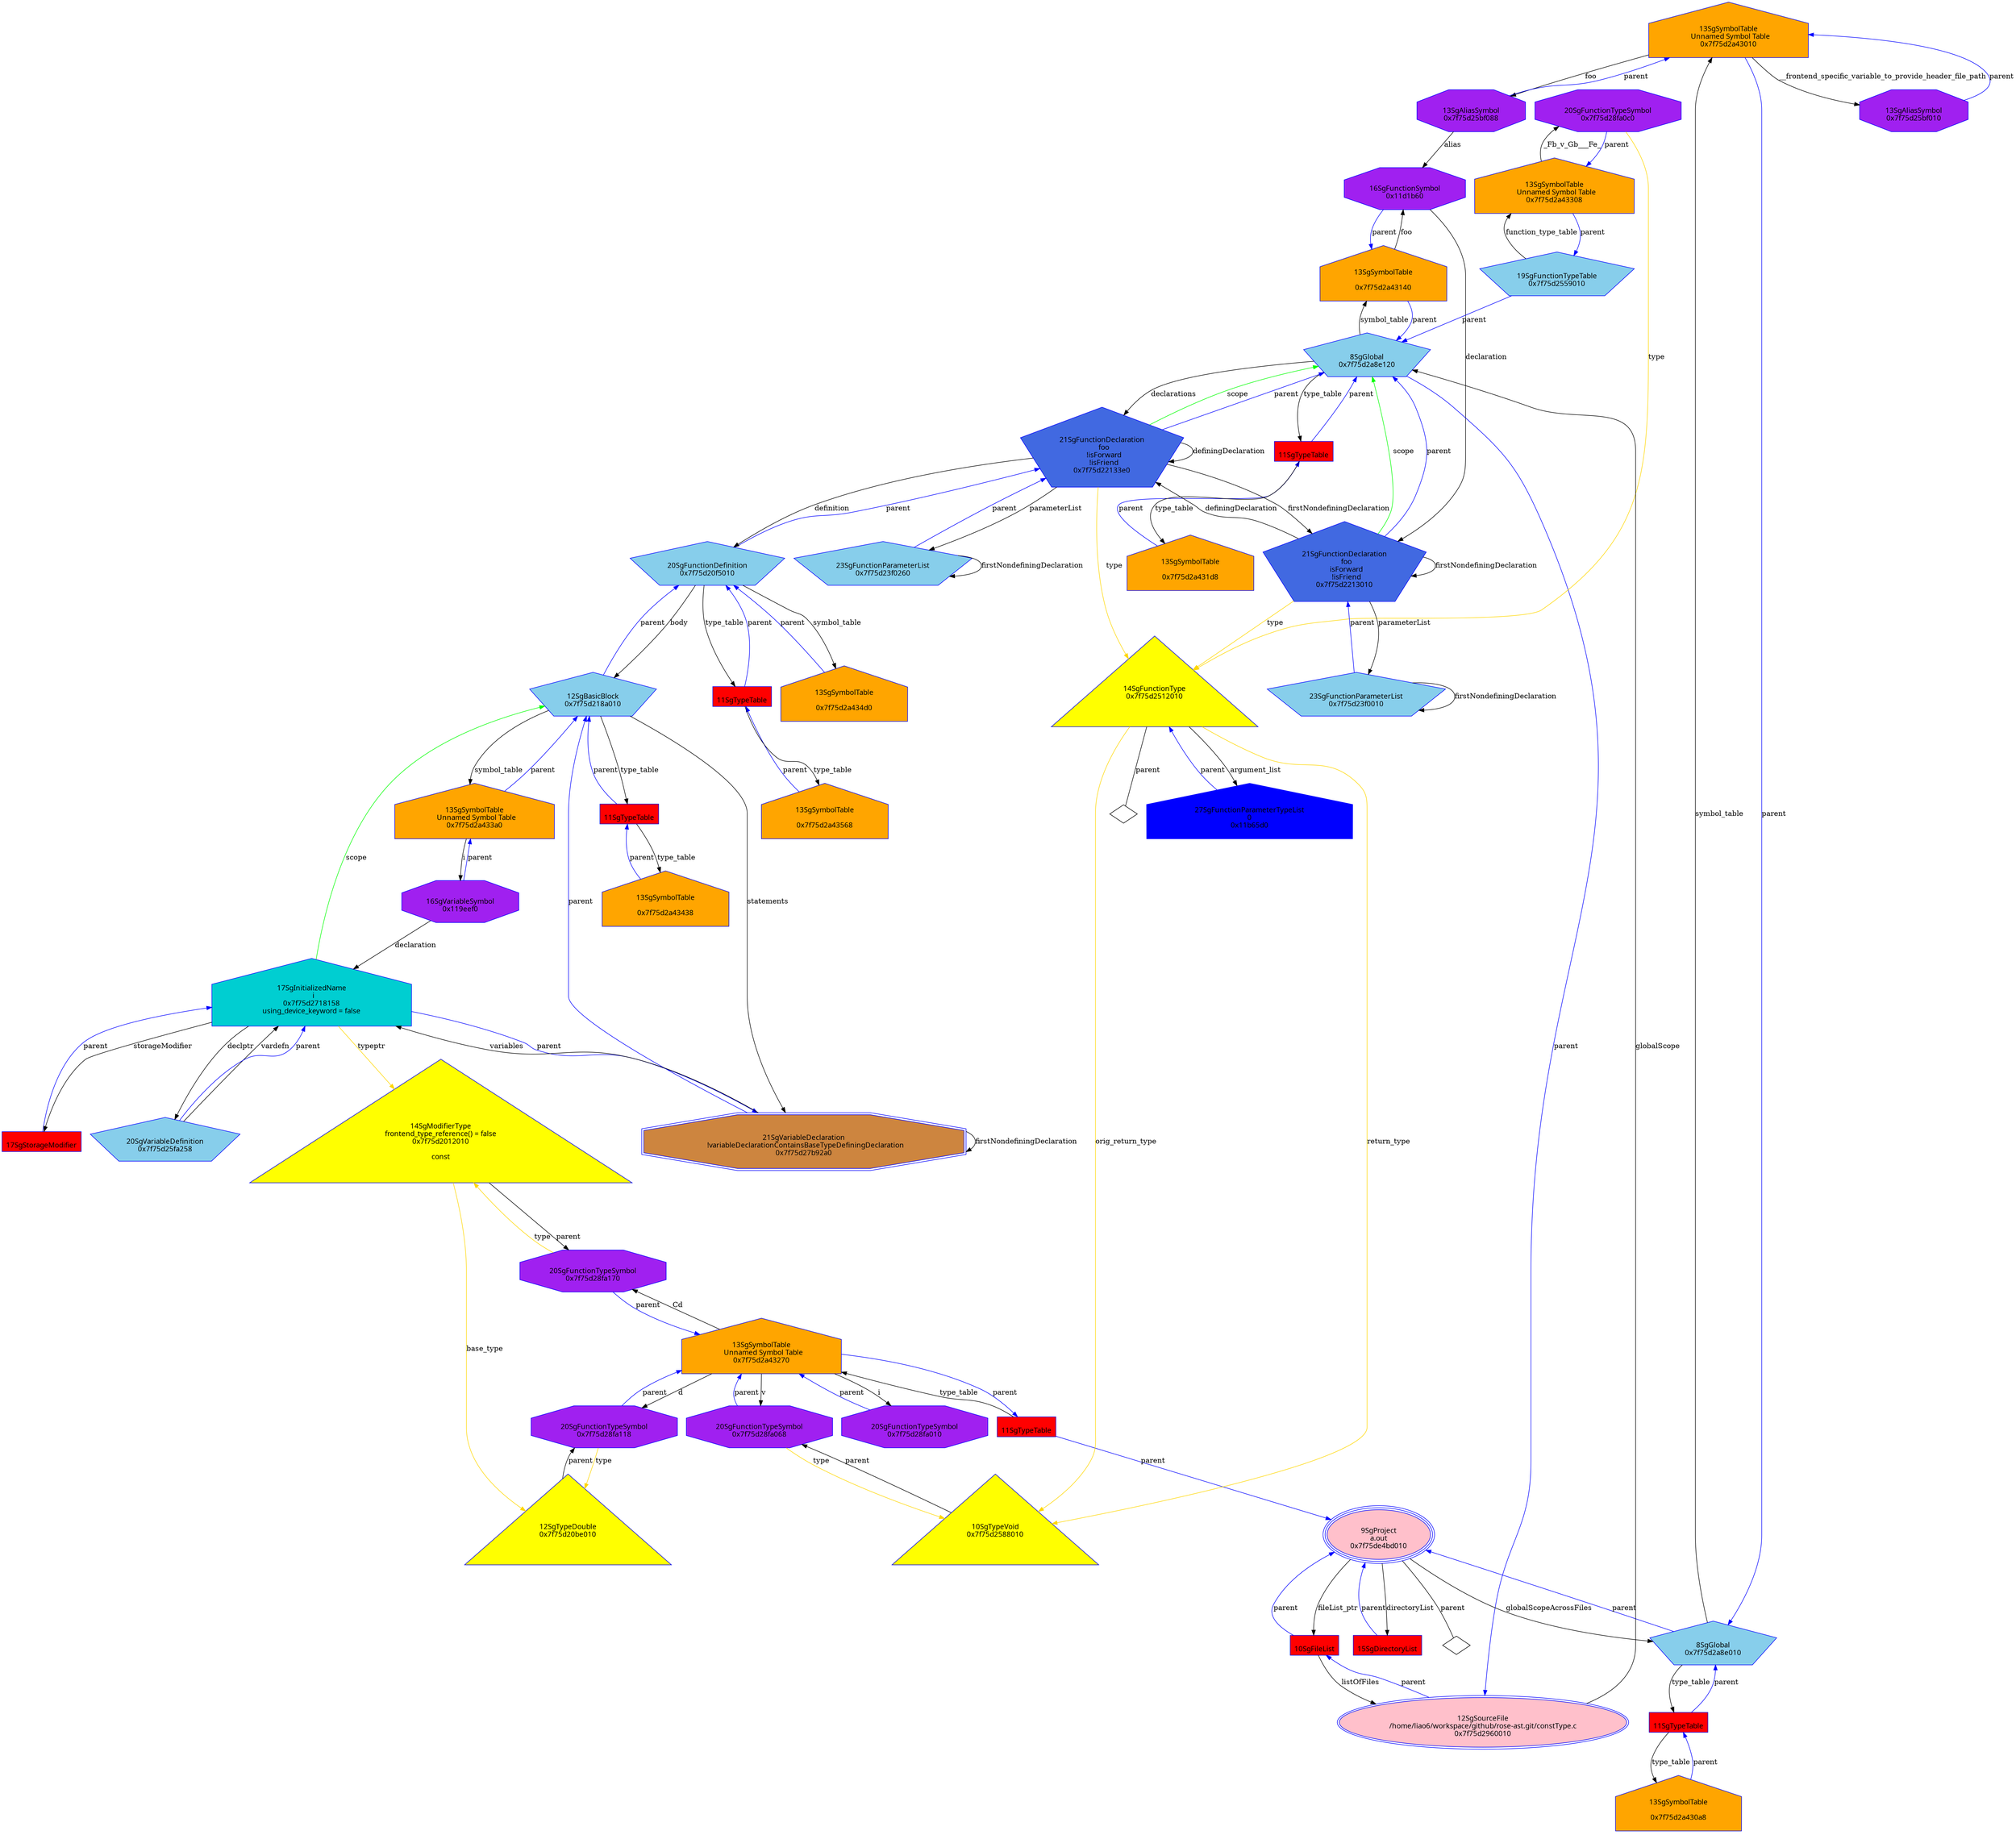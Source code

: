 digraph "GconstType.c_WholeAST.dot" {
"0x7f75d2a43010"[label="\n13SgSymbolTable\n  Unnamed Symbol Table\n  0x7f75d2a43010  " shape=house,regular=0,URL="\N",tooltip="more info at \N",sides=5,peripheries=1,color="blue",fillcolor=orange,fontname="7x13bold",fontcolor=black,style=filled];
"0x7f75d2a43010" -> "0x7f75d25bf088"[label="foo" dir=forward ];
"0x7f75d2a43010" -> "0x7f75d25bf010"[label="__frontend_specific_variable_to_provide_header_file_path" dir=forward ];
"0x7f75d2a43010" -> "0x7f75d2a8e010"[label="parent" color="blue" dir=forward ];
"0x7f75d2a430a8"[label="\n13SgSymbolTable\n  \n  0x7f75d2a430a8  " shape=house,regular=0,URL="\N",tooltip="more info at \N",sides=5,peripheries=1,color="blue",fillcolor=orange,fontname="7x13bold",fontcolor=black,style=filled];
"0x7f75d2a430a8" -> "0x10f11a0"[label="parent" color="blue" dir=forward ];
"0x7f75d2a43140"[label="\n13SgSymbolTable\n  \n  0x7f75d2a43140  " shape=house,regular=0,URL="\N",tooltip="more info at \N",sides=5,peripheries=1,color="blue",fillcolor=orange,fontname="7x13bold",fontcolor=black,style=filled];
"0x7f75d2a43140" -> "0x11d1b60"[label="foo" dir=forward ];
"0x7f75d2a43140" -> "0x7f75d2a8e120"[label="parent" color="blue" dir=forward ];
"0x7f75d2a431d8"[label="\n13SgSymbolTable\n  \n  0x7f75d2a431d8  " shape=house,regular=0,URL="\N",tooltip="more info at \N",sides=5,peripheries=1,color="blue",fillcolor=orange,fontname="7x13bold",fontcolor=black,style=filled];
"0x7f75d2a431d8" -> "0x10f11c8"[label="parent" color="blue" dir=forward ];
"0x7f75d2a43270"[label="\n13SgSymbolTable\n  Unnamed Symbol Table\n  0x7f75d2a43270  " shape=house,regular=0,URL="\N",tooltip="more info at \N",sides=5,peripheries=1,color="blue",fillcolor=orange,fontname="7x13bold",fontcolor=black,style=filled];
"0x7f75d2a43270" -> "0x7f75d28fa170"[label="Cd" dir=forward ];
"0x7f75d2a43270" -> "0x7f75d28fa118"[label="d" dir=forward ];
"0x7f75d2a43270" -> "0x7f75d28fa068"[label="v" dir=forward ];
"0x7f75d2a43270" -> "0x7f75d28fa010"[label="i" dir=forward ];
"0x7f75d2a43270" -> "0x10f11f0"[label="parent" color="blue" dir=forward ];
"0x7f75d2a43308"[label="\n13SgSymbolTable\n  Unnamed Symbol Table\n  0x7f75d2a43308  " shape=house,regular=0,URL="\N",tooltip="more info at \N",sides=5,peripheries=1,color="blue",fillcolor=orange,fontname="7x13bold",fontcolor=black,style=filled];
"0x7f75d2a43308" -> "0x7f75d28fa0c0"[label="_Fb_v_Gb___Fe_" dir=forward ];
"0x7f75d2a43308" -> "0x7f75d2559010"[label="parent" color="blue" dir=forward ];
"0x7f75d2a433a0"[label="\n13SgSymbolTable\n  Unnamed Symbol Table\n  0x7f75d2a433a0  " shape=house,regular=0,URL="\N",tooltip="more info at \N",sides=5,peripheries=1,color="blue",fillcolor=orange,fontname="7x13bold",fontcolor=black,style=filled];
"0x7f75d2a433a0" -> "0x119eef0"[label="i" dir=forward ];
"0x7f75d2a433a0" -> "0x7f75d218a010"[label="parent" color="blue" dir=forward ];
"0x7f75d2a43438"[label="\n13SgSymbolTable\n  \n  0x7f75d2a43438  " shape=house,regular=0,URL="\N",tooltip="more info at \N",sides=5,peripheries=1,color="blue",fillcolor=orange,fontname="7x13bold",fontcolor=black,style=filled];
"0x7f75d2a43438" -> "0x10f1218"[label="parent" color="blue" dir=forward ];
"0x7f75d2a434d0"[label="\n13SgSymbolTable\n  \n  0x7f75d2a434d0  " shape=house,regular=0,URL="\N",tooltip="more info at \N",sides=5,peripheries=1,color="blue",fillcolor=orange,fontname="7x13bold",fontcolor=black,style=filled];
"0x7f75d2a434d0" -> "0x7f75d20f5010"[label="parent" color="blue" dir=forward ];
"0x7f75d2a43568"[label="\n13SgSymbolTable\n  \n  0x7f75d2a43568  " shape=house,regular=0,URL="\N",tooltip="more info at \N",sides=5,peripheries=1,color="blue",fillcolor=orange,fontname="7x13bold",fontcolor=black,style=filled];
"0x7f75d2a43568" -> "0x10f1240"[label="parent" color="blue" dir=forward ];
"0x118b658"[label="\n17SgStorageModifier" shape=polygon,regular=0,URL="\N",tooltip="more info at \N",sides=4,peripheries=1,color="blue",fillcolor=red,fontname="7x13bold",fontcolor=black,style=filled];
"0x118b658" -> "0x7f75d2718158"[label="parent" color="blue" dir=forward ];
"0x7f75d2960010"[label="\n12SgSourceFile\n  /home/liao6/workspace/github/rose-ast.git/constType.c  \n  0x7f75d2960010  " shape=ellipse,regular=0,URL="\N",tooltip="more info at \N",sides=5,peripheries=2,color="blue",fillcolor=pink,fontname="7x13bold",fontcolor=black,style=filled];
"0x7f75d2960010" -> "0x7f75d2a8e120"[label="globalScope" dir=forward ];
"0x7f75d2960010" -> "0x10b6800"[label="parent" color="blue" dir=forward ];
"0x10b6800"[label="\n10SgFileList" shape=polygon,regular=0,URL="\N",tooltip="more info at \N",sides=4,peripheries=1,color="blue",fillcolor=red,fontname="7x13bold",fontcolor=black,style=filled];
"0x10b6800" -> "0x7f75d2960010"[label="listOfFiles" dir=forward ];
"0x10b6800" -> "0x7f75de4bd010"[label="parent" color="blue" dir=forward ];
"0x10d5c10"[label="\n15SgDirectoryList" shape=polygon,regular=0,URL="\N",tooltip="more info at \N",sides=4,peripheries=1,color="blue",fillcolor=red,fontname="7x13bold",fontcolor=black,style=filled];
"0x10d5c10" -> "0x7f75de4bd010"[label="parent" color="blue" dir=forward ];
"0x7f75de4bd010"[label="\n9SgProject\n  a.out  \n  0x7f75de4bd010  " shape=ellipse,regular=0,URL="\N",tooltip="more info at \N",sides=5,peripheries=3,color="blue",fillcolor=pink,fontname="7x13bold",fontcolor=black,style=filled];
"0x7f75de4bd010" -> "0x10b6800"[label="fileList_ptr" dir=forward ];
"0x7f75de4bd010" -> "0x10d5c10"[label="directoryList" dir=forward ];
"0x7f75de4bd010" -> "0x7f75d2a8e010"[label="globalScopeAcrossFiles" dir=forward ];
"0x7f75de4bd010" -> "0x7f75de4bd010__parent__null"[label="parent" dir=none ];
"0x7f75de4bd010__parent__null"[label="" shape=diamond ];
"0x11b65d0"[label="\n27SgFunctionParameterTypeList\n  0  \n  0x11b65d0  " shape=house,regular=0,URL="\N",tooltip="more info at \N",sides=5,peripheries=1,color="blue",fillcolor=blue,fontname="7x13bold",fontcolor=black,style=filled];
"0x11b65d0" -> "0x7f75d2512010"[label="parent" color="blue" dir=forward ];
"0x10f11a0"[label="\n11SgTypeTable" shape=polygon,regular=0,URL="\N",tooltip="more info at \N",sides=4,peripheries=1,color="blue",fillcolor=red,fontname="7x13bold",fontcolor=black,style=filled];
"0x10f11a0" -> "0x7f75d2a430a8"[label="type_table" dir=forward ];
"0x10f11a0" -> "0x7f75d2a8e010"[label="parent" color="blue" dir=forward ];
"0x10f11c8"[label="\n11SgTypeTable" shape=polygon,regular=0,URL="\N",tooltip="more info at \N",sides=4,peripheries=1,color="blue",fillcolor=red,fontname="7x13bold",fontcolor=black,style=filled];
"0x10f11c8" -> "0x7f75d2a431d8"[label="type_table" dir=forward ];
"0x10f11c8" -> "0x7f75d2a8e120"[label="parent" color="blue" dir=forward ];
"0x10f11f0"[label="\n11SgTypeTable" shape=polygon,regular=0,URL="\N",tooltip="more info at \N",sides=4,peripheries=1,color="blue",fillcolor=red,fontname="7x13bold",fontcolor=black,style=filled];
"0x10f11f0" -> "0x7f75d2a43270"[label="type_table" dir=forward ];
"0x10f11f0" -> "0x7f75de4bd010"[label="parent" color="blue" dir=forward ];
"0x10f1218"[label="\n11SgTypeTable" shape=polygon,regular=0,URL="\N",tooltip="more info at \N",sides=4,peripheries=1,color="blue",fillcolor=red,fontname="7x13bold",fontcolor=black,style=filled];
"0x10f1218" -> "0x7f75d2a43438"[label="type_table" dir=forward ];
"0x10f1218" -> "0x7f75d218a010"[label="parent" color="blue" dir=forward ];
"0x10f1240"[label="\n11SgTypeTable" shape=polygon,regular=0,URL="\N",tooltip="more info at \N",sides=4,peripheries=1,color="blue",fillcolor=red,fontname="7x13bold",fontcolor=black,style=filled];
"0x10f1240" -> "0x7f75d2a43568"[label="type_table" dir=forward ];
"0x10f1240" -> "0x7f75d20f5010"[label="parent" color="blue" dir=forward ];
"0x7f75d2588010"[label="\n10SgTypeVoid\n  0x7f75d2588010  \n   \n   " shape=polygon,regular=0,URL="\N",tooltip="more info at \N",sides=3,peripheries=1,color="blue",fillcolor=yellow,fontname="7x13bold",fontcolor=black,style=filled];
"0x7f75d2588010" -> "0x7f75d28fa068"[label="parent" dir=forward ];
"0x7f75d20be010"[label="\n12SgTypeDouble\n  0x7f75d20be010  \n   \n   " shape=polygon,regular=0,URL="\N",tooltip="more info at \N",sides=3,peripheries=1,color="blue",fillcolor=yellow,fontname="7x13bold",fontcolor=black,style=filled];
"0x7f75d20be010" -> "0x7f75d28fa118"[label="parent" dir=forward ];
"0x7f75d2012010"[label="\n14SgModifierType\n    frontend_type_reference() = false    \n  0x7f75d2012010  \n   \n const \n   " shape=polygon,regular=0,URL="\N",tooltip="more info at \N",sides=3,peripheries=1,color="blue",fillcolor=yellow,fontname="7x13bold",fontcolor=black,style=filled];
"0x7f75d2012010" -> "0x7f75d20be010"[label="base_type" color="gold1" dir=forward ];
"0x7f75d2012010" -> "0x7f75d28fa170"[label="parent" dir=forward ];
"0x7f75d2512010"[label="\n14SgFunctionType\n  0x7f75d2512010  \n   \n   " shape=polygon,regular=0,URL="\N",tooltip="more info at \N",sides=3,peripheries=1,color="blue",fillcolor=yellow,fontname="7x13bold",fontcolor=black,style=filled];
"0x7f75d2512010" -> "0x7f75d2588010"[label="return_type" color="gold1" dir=forward ];
"0x7f75d2512010" -> "0x7f75d2588010"[label="orig_return_type" color="gold1" dir=forward ];
"0x7f75d2512010" -> "0x11b65d0"[label="argument_list" dir=forward ];
"0x7f75d2512010" -> "0x7f75d2512010__parent__null"[label="parent" dir=none ];
"0x7f75d2512010__parent__null"[label="" shape=diamond ];
"0x7f75d23f0010"[label="\n23SgFunctionParameterList\n  0x7f75d23f0010  " shape=polygon,regular=0,URL="\N",tooltip="more info at \N",sides=5,peripheries=1,color="blue",fillcolor=skyblue,fontname="7x13bold",fontcolor=black,style=filled];
"0x7f75d23f0010" -> "0x7f75d23f0010"[label="firstNondefiningDeclaration" dir=forward ];
"0x7f75d23f0010" -> "0x7f75d2213010"[label="parent" color="blue" dir=forward ];
"0x7f75d23f0260"[label="\n23SgFunctionParameterList\n  0x7f75d23f0260  " shape=polygon,regular=0,URL="\N",tooltip="more info at \N",sides=5,peripheries=1,color="blue",fillcolor=skyblue,fontname="7x13bold",fontcolor=black,style=filled];
"0x7f75d23f0260" -> "0x7f75d23f0260"[label="firstNondefiningDeclaration" dir=forward ];
"0x7f75d23f0260" -> "0x7f75d22133e0"[label="parent" color="blue" dir=forward ];
"0x7f75d218a010"[label="\n12SgBasicBlock\n  0x7f75d218a010  " shape=polygon,regular=0,URL="\N",tooltip="more info at \N",sides=5,peripheries=1,color="blue",fillcolor=skyblue,fontname="7x13bold",fontcolor=black,style=filled];
"0x7f75d218a010" -> "0x7f75d27b92a0"[label="statements" dir=forward ];
"0x7f75d218a010" -> "0x7f75d2a433a0"[label="symbol_table" dir=forward ];
"0x7f75d218a010" -> "0x10f1218"[label="type_table" dir=forward ];
"0x7f75d218a010" -> "0x7f75d20f5010"[label="parent" color="blue" dir=forward ];
"0x7f75d2a8e010"[label="\n8SgGlobal\n  0x7f75d2a8e010  " shape=polygon,regular=0,URL="\N",tooltip="more info at \N",sides=5,peripheries=1,color="blue",fillcolor=skyblue,fontname="7x13bold",fontcolor=black,style=filled];
"0x7f75d2a8e010" -> "0x7f75d2a43010"[label="symbol_table" dir=forward ];
"0x7f75d2a8e010" -> "0x10f11a0"[label="type_table" dir=forward ];
"0x7f75d2a8e010" -> "0x7f75de4bd010"[label="parent" color="blue" dir=forward ];
"0x7f75d2a8e120"[label="\n8SgGlobal\n  0x7f75d2a8e120  " shape=polygon,regular=0,URL="\N",tooltip="more info at \N",sides=5,peripheries=1,color="blue",fillcolor=skyblue,fontname="7x13bold",fontcolor=black,style=filled];
"0x7f75d2a8e120" -> "0x7f75d22133e0"[label="declarations" dir=forward ];
"0x7f75d2a8e120" -> "0x7f75d2a43140"[label="symbol_table" dir=forward ];
"0x7f75d2a8e120" -> "0x10f11c8"[label="type_table" dir=forward ];
"0x7f75d2a8e120" -> "0x7f75d2960010"[label="parent" color="blue" dir=forward ];
"0x7f75d25fa258"[label="\n20SgVariableDefinition\n  0x7f75d25fa258  " shape=polygon,regular=0,URL="\N",tooltip="more info at \N",sides=5,peripheries=1,color="blue",fillcolor=skyblue,fontname="7x13bold",fontcolor=black,style=filled];
"0x7f75d25fa258" -> "0x7f75d2718158"[label="vardefn" dir=forward ];
"0x7f75d25fa258" -> "0x7f75d2718158"[label="parent" color="blue" dir=forward ];
"0x7f75d2559010"[label="\n19SgFunctionTypeTable\n  0x7f75d2559010  " shape=polygon,regular=0,URL="\N",tooltip="more info at \N",sides=5,peripheries=1,color="blue",fillcolor=skyblue,fontname="7x13bold",fontcolor=black,style=filled];
"0x7f75d2559010" -> "0x7f75d2a43308"[label="function_type_table" dir=forward ];
"0x7f75d2559010" -> "0x7f75d2a8e120"[label="parent" color="blue" dir=forward ];
"0x7f75d27b92a0"[label="\n21SgVariableDeclaration\n  !variableDeclarationContainsBaseTypeDefiningDeclaration\n  0x7f75d27b92a0  " shape=polygon,regular=0,URL="\N",tooltip="more info at \N",sides=8,peripheries=2,color="blue",fillcolor=peru,fontname="7x13bold",fontcolor=black,style=filled];
"0x7f75d27b92a0" -> "0x7f75d2718158"[label="variables" dir=forward ];
"0x7f75d27b92a0" -> "0x7f75d27b92a0"[label="firstNondefiningDeclaration" dir=forward ];
"0x7f75d27b92a0" -> "0x7f75d218a010"[label="parent" color="blue" dir=forward ];
"0x7f75d20f5010"[label="\n20SgFunctionDefinition\n  0x7f75d20f5010  " shape=polygon,regular=0,URL="\N",tooltip="more info at \N",sides=5,peripheries=1,color="blue",fillcolor=skyblue,fontname="7x13bold",fontcolor=black,style=filled];
"0x7f75d20f5010" -> "0x7f75d218a010"[label="body" dir=forward ];
"0x7f75d20f5010" -> "0x7f75d2a434d0"[label="symbol_table" dir=forward ];
"0x7f75d20f5010" -> "0x10f1240"[label="type_table" dir=forward ];
"0x7f75d20f5010" -> "0x7f75d22133e0"[label="parent" color="blue" dir=forward ];
"0x7f75d2213010"[label="\n21SgFunctionDeclaration\n  foo\n  isForward\n  !isFriend\n  0x7f75d2213010  " shape=polygon,regular=0,URL="\N",tooltip="more info at \N",sides=5,peripheries=1,color="blue",fillcolor=royalblue,fontname="7x13bold",fontcolor=black,style=filled];
"0x7f75d2213010" -> "0x7f75d23f0010"[label="parameterList" dir=forward ];
"0x7f75d2213010" -> "0x7f75d2512010"[label="type" color="gold1" dir=forward ];
"0x7f75d2213010" -> "0x7f75d2a8e120"[label="scope" color="green" dir=forward ];
"0x7f75d2213010" -> "0x7f75d22133e0"[label="definingDeclaration" dir=forward ];
"0x7f75d2213010" -> "0x7f75d2213010"[label="firstNondefiningDeclaration" dir=forward ];
"0x7f75d2213010" -> "0x7f75d2a8e120"[label="parent" color="blue" dir=forward ];
"0x7f75d22133e0"[label="\n21SgFunctionDeclaration\n  foo\n  !isForward\n  !isFriend\n  0x7f75d22133e0  " shape=polygon,regular=0,URL="\N",tooltip="more info at \N",sides=5,peripheries=1,color="blue",fillcolor=royalblue,fontname="7x13bold",fontcolor=black,style=filled];
"0x7f75d22133e0" -> "0x7f75d23f0260"[label="parameterList" dir=forward ];
"0x7f75d22133e0" -> "0x7f75d2512010"[label="type" color="gold1" dir=forward ];
"0x7f75d22133e0" -> "0x7f75d20f5010"[label="definition" dir=forward ];
"0x7f75d22133e0" -> "0x7f75d2a8e120"[label="scope" color="green" dir=forward ];
"0x7f75d22133e0" -> "0x7f75d22133e0"[label="definingDeclaration" dir=forward ];
"0x7f75d22133e0" -> "0x7f75d2213010"[label="firstNondefiningDeclaration" dir=forward ];
"0x7f75d22133e0" -> "0x7f75d2a8e120"[label="parent" color="blue" dir=forward ];
"0x119eef0"[label="\n16SgVariableSymbol\n  0x119eef0  " shape=polygon,regular=0,URL="\N",tooltip="more info at \N",sides=8,peripheries=1,color="blue",fillcolor=purple,fontname="7x13bold",fontcolor=black,style=filled];
"0x119eef0" -> "0x7f75d2718158"[label="declaration" dir=forward ];
"0x119eef0" -> "0x7f75d2a433a0"[label="parent" color="blue" dir=forward ];
"0x7f75d28fa010"[label="\n20SgFunctionTypeSymbol\n  0x7f75d28fa010  " shape=polygon,regular=0,URL="\N",tooltip="more info at \N",sides=8,peripheries=1,color="blue",fillcolor=purple,fontname="7x13bold",fontcolor=black,style=filled];
"0x7f75d28fa010" -> "0x7f75d2a43270"[label="parent" color="blue" dir=forward ];
"0x7f75d28fa068"[label="\n20SgFunctionTypeSymbol\n  0x7f75d28fa068  " shape=polygon,regular=0,URL="\N",tooltip="more info at \N",sides=8,peripheries=1,color="blue",fillcolor=purple,fontname="7x13bold",fontcolor=black,style=filled];
"0x7f75d28fa068" -> "0x7f75d2588010"[label="type" color="gold1" dir=forward ];
"0x7f75d28fa068" -> "0x7f75d2a43270"[label="parent" color="blue" dir=forward ];
"0x7f75d28fa0c0"[label="\n20SgFunctionTypeSymbol\n  0x7f75d28fa0c0  " shape=polygon,regular=0,URL="\N",tooltip="more info at \N",sides=8,peripheries=1,color="blue",fillcolor=purple,fontname="7x13bold",fontcolor=black,style=filled];
"0x7f75d28fa0c0" -> "0x7f75d2512010"[label="type" color="gold1" dir=forward ];
"0x7f75d28fa0c0" -> "0x7f75d2a43308"[label="parent" color="blue" dir=forward ];
"0x7f75d28fa118"[label="\n20SgFunctionTypeSymbol\n  0x7f75d28fa118  " shape=polygon,regular=0,URL="\N",tooltip="more info at \N",sides=8,peripheries=1,color="blue",fillcolor=purple,fontname="7x13bold",fontcolor=black,style=filled];
"0x7f75d28fa118" -> "0x7f75d20be010"[label="type" color="gold1" dir=forward ];
"0x7f75d28fa118" -> "0x7f75d2a43270"[label="parent" color="blue" dir=forward ];
"0x7f75d28fa170"[label="\n20SgFunctionTypeSymbol\n  0x7f75d28fa170  " shape=polygon,regular=0,URL="\N",tooltip="more info at \N",sides=8,peripheries=1,color="blue",fillcolor=purple,fontname="7x13bold",fontcolor=black,style=filled];
"0x7f75d28fa170" -> "0x7f75d2012010"[label="type" color="gold1" dir=forward ];
"0x7f75d28fa170" -> "0x7f75d2a43270"[label="parent" color="blue" dir=forward ];
"0x11d1b60"[label="\n16SgFunctionSymbol\n  0x11d1b60  " shape=polygon,regular=0,URL="\N",tooltip="more info at \N",sides=8,peripheries=1,color="blue",fillcolor=purple,fontname="7x13bold",fontcolor=black,style=filled];
"0x11d1b60" -> "0x7f75d2213010"[label="declaration" dir=forward ];
"0x11d1b60" -> "0x7f75d2a43140"[label="parent" color="blue" dir=forward ];
"0x7f75d25bf010"[label="\n13SgAliasSymbol\n  0x7f75d25bf010  " shape=polygon,regular=0,URL="\N",tooltip="more info at \N",sides=8,peripheries=1,color="blue",fillcolor=purple,fontname="7x13bold",fontcolor=black,style=filled];
"0x7f75d25bf010" -> "0x7f75d2a43010"[label="parent" color="blue" dir=forward ];
"0x7f75d25bf088"[label="\n13SgAliasSymbol\n  0x7f75d25bf088  " shape=polygon,regular=0,URL="\N",tooltip="more info at \N",sides=8,peripheries=1,color="blue",fillcolor=purple,fontname="7x13bold",fontcolor=black,style=filled];
"0x7f75d25bf088" -> "0x11d1b60"[label="alias" dir=forward ];
"0x7f75d25bf088" -> "0x7f75d2a43010"[label="parent" color="blue" dir=forward ];
"0x7f75d2718158"[label="\n17SgInitializedName\n  i\n  0x7f75d2718158  \n  using_device_keyword = false  " shape=house,regular=0,URL="\N",tooltip="more info at \N",sides=5,peripheries=1,color="blue",fillcolor=darkturquoise,fontname="7x13bold",fontcolor=black,style=filled];
"0x7f75d2718158" -> "0x7f75d2012010"[label="typeptr" color="gold1" dir=forward ];
"0x7f75d2718158" -> "0x7f75d25fa258"[label="declptr" dir=forward ];
"0x7f75d2718158" -> "0x118b658"[label="storageModifier" dir=forward ];
"0x7f75d2718158" -> "0x7f75d218a010"[label="scope" color="green" dir=forward ];
"0x7f75d2718158" -> "0x7f75d27b92a0"[label="parent" color="blue" dir=forward ];
}
